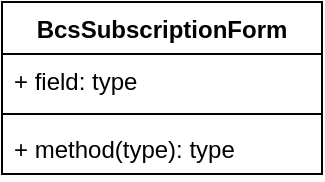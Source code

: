 <mxfile version="20.8.23" type="github">
  <diagram name="第 1 页" id="5iSGy1lwd71u93QwlWbn">
    <mxGraphModel dx="1026" dy="638" grid="1" gridSize="10" guides="1" tooltips="1" connect="1" arrows="1" fold="1" page="1" pageScale="1" pageWidth="827" pageHeight="1169" math="0" shadow="0">
      <root>
        <mxCell id="0" />
        <mxCell id="1" parent="0" />
        <mxCell id="3WUTFSczRSCirZ1otUDF-1" value="BcsSubscriptionForm" style="swimlane;fontStyle=1;align=center;verticalAlign=top;childLayout=stackLayout;horizontal=1;startSize=26;horizontalStack=0;resizeParent=1;resizeParentMax=0;resizeLast=0;collapsible=1;marginBottom=0;" vertex="1" parent="1">
          <mxGeometry x="330" y="250" width="160" height="86" as="geometry" />
        </mxCell>
        <mxCell id="3WUTFSczRSCirZ1otUDF-2" value="+ field: type" style="text;strokeColor=none;fillColor=none;align=left;verticalAlign=top;spacingLeft=4;spacingRight=4;overflow=hidden;rotatable=0;points=[[0,0.5],[1,0.5]];portConstraint=eastwest;" vertex="1" parent="3WUTFSczRSCirZ1otUDF-1">
          <mxGeometry y="26" width="160" height="26" as="geometry" />
        </mxCell>
        <mxCell id="3WUTFSczRSCirZ1otUDF-3" value="" style="line;strokeWidth=1;fillColor=none;align=left;verticalAlign=middle;spacingTop=-1;spacingLeft=3;spacingRight=3;rotatable=0;labelPosition=right;points=[];portConstraint=eastwest;strokeColor=inherit;" vertex="1" parent="3WUTFSczRSCirZ1otUDF-1">
          <mxGeometry y="52" width="160" height="8" as="geometry" />
        </mxCell>
        <mxCell id="3WUTFSczRSCirZ1otUDF-4" value="+ method(type): type" style="text;strokeColor=none;fillColor=none;align=left;verticalAlign=top;spacingLeft=4;spacingRight=4;overflow=hidden;rotatable=0;points=[[0,0.5],[1,0.5]];portConstraint=eastwest;" vertex="1" parent="3WUTFSczRSCirZ1otUDF-1">
          <mxGeometry y="60" width="160" height="26" as="geometry" />
        </mxCell>
      </root>
    </mxGraphModel>
  </diagram>
</mxfile>
